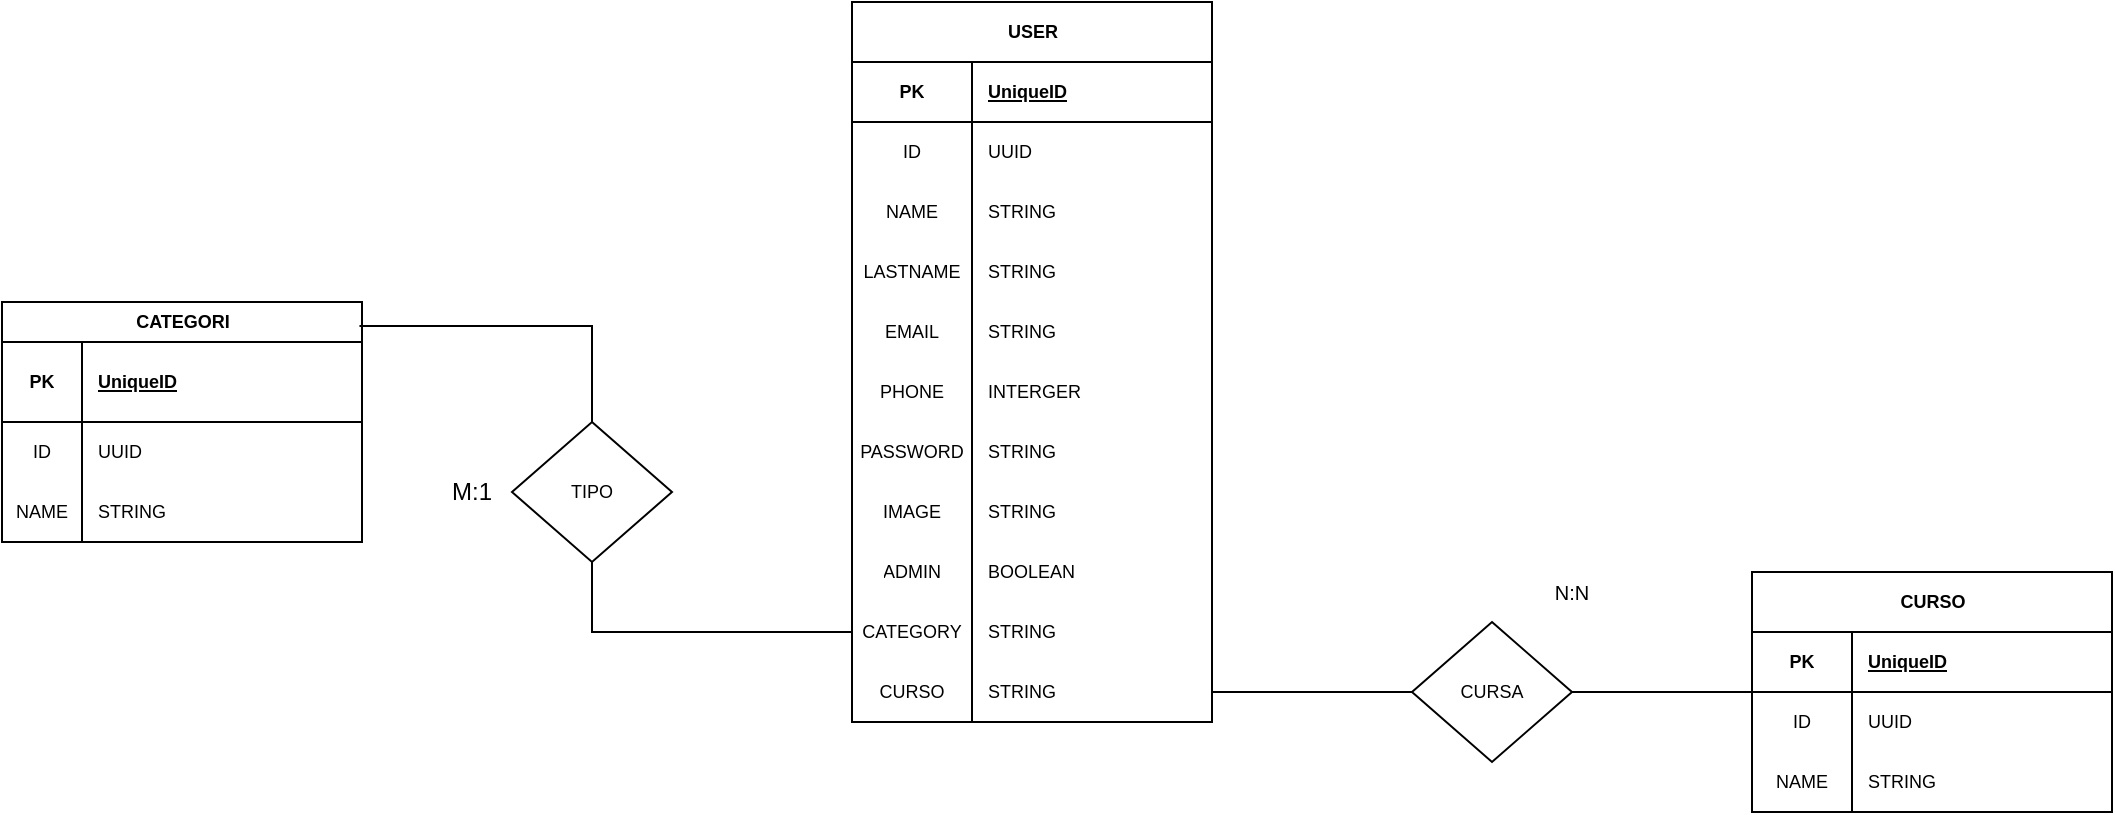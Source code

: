 <mxfile version="21.7.2" type="github">
  <diagram id="R2lEEEUBdFMjLlhIrx00" name="Page-1">
    <mxGraphModel dx="1173" dy="587" grid="1" gridSize="10" guides="1" tooltips="1" connect="1" arrows="1" fold="1" page="1" pageScale="1" pageWidth="850" pageHeight="1100" math="0" shadow="0" extFonts="Permanent Marker^https://fonts.googleapis.com/css?family=Permanent+Marker">
      <root>
        <mxCell id="0" />
        <mxCell id="1" parent="0" />
        <mxCell id="u_VCalXYm_4vvgC7jg7V-9" value="" style="endArrow=none;html=1;rounded=0;exitX=1;exitY=0.5;exitDx=0;exitDy=0;entryX=0;entryY=0.5;entryDx=0;entryDy=0;" edge="1" parent="1" source="u_VCalXYm_4vvgC7jg7V-6" target="u_VCalXYm_4vvgC7jg7V-98">
          <mxGeometry width="50" height="50" relative="1" as="geometry">
            <mxPoint x="250" y="69.66" as="sourcePoint" />
            <mxPoint x="320" y="69.66" as="targetPoint" />
            <Array as="points" />
          </mxGeometry>
        </mxCell>
        <mxCell id="u_VCalXYm_4vvgC7jg7V-10" value="N:N" style="text;strokeColor=none;align=center;fillColor=none;html=1;verticalAlign=middle;whiteSpace=wrap;rounded=0;fontSize=10;" vertex="1" parent="1">
          <mxGeometry x="1000" y="490" width="60" height="30" as="geometry" />
        </mxCell>
        <mxCell id="u_VCalXYm_4vvgC7jg7V-70" value="USER" style="shape=table;startSize=30;container=1;collapsible=1;childLayout=tableLayout;fixedRows=1;rowLines=0;fontStyle=1;align=center;resizeLast=1;html=1;labelBorderColor=none;fontSize=9;" vertex="1" parent="1">
          <mxGeometry x="670" y="210" width="180" height="360" as="geometry">
            <mxRectangle x="20" y="50" width="70" height="30" as="alternateBounds" />
          </mxGeometry>
        </mxCell>
        <mxCell id="u_VCalXYm_4vvgC7jg7V-71" value="" style="shape=tableRow;horizontal=0;startSize=0;swimlaneHead=0;swimlaneBody=0;fillColor=none;collapsible=0;dropTarget=0;points=[[0,0.5],[1,0.5]];portConstraint=eastwest;top=0;left=0;right=0;bottom=1;" vertex="1" parent="u_VCalXYm_4vvgC7jg7V-70">
          <mxGeometry y="30" width="180" height="30" as="geometry" />
        </mxCell>
        <mxCell id="u_VCalXYm_4vvgC7jg7V-72" value="PK" style="shape=partialRectangle;connectable=0;fillColor=none;top=0;left=0;bottom=0;right=0;fontStyle=1;overflow=hidden;whiteSpace=wrap;html=1;fontSize=9;" vertex="1" parent="u_VCalXYm_4vvgC7jg7V-71">
          <mxGeometry width="60" height="30" as="geometry">
            <mxRectangle width="60" height="30" as="alternateBounds" />
          </mxGeometry>
        </mxCell>
        <mxCell id="u_VCalXYm_4vvgC7jg7V-73" value="UniqueID" style="shape=partialRectangle;connectable=0;fillColor=none;top=0;left=0;bottom=0;right=0;align=left;spacingLeft=6;fontStyle=5;overflow=hidden;whiteSpace=wrap;html=1;fontSize=9;" vertex="1" parent="u_VCalXYm_4vvgC7jg7V-71">
          <mxGeometry x="60" width="120" height="30" as="geometry">
            <mxRectangle width="120" height="30" as="alternateBounds" />
          </mxGeometry>
        </mxCell>
        <mxCell id="u_VCalXYm_4vvgC7jg7V-74" value="" style="shape=tableRow;horizontal=0;startSize=0;swimlaneHead=0;swimlaneBody=0;fillColor=none;collapsible=0;dropTarget=0;points=[[0,0.5],[1,0.5]];portConstraint=eastwest;top=0;left=0;right=0;bottom=0;" vertex="1" parent="u_VCalXYm_4vvgC7jg7V-70">
          <mxGeometry y="60" width="180" height="30" as="geometry" />
        </mxCell>
        <mxCell id="u_VCalXYm_4vvgC7jg7V-75" value="ID" style="shape=partialRectangle;connectable=0;fillColor=none;top=0;left=0;bottom=0;right=0;editable=1;overflow=hidden;whiteSpace=wrap;html=1;fontSize=9;" vertex="1" parent="u_VCalXYm_4vvgC7jg7V-74">
          <mxGeometry width="60" height="30" as="geometry">
            <mxRectangle width="60" height="30" as="alternateBounds" />
          </mxGeometry>
        </mxCell>
        <mxCell id="u_VCalXYm_4vvgC7jg7V-76" value="UUID" style="shape=partialRectangle;connectable=0;fillColor=none;top=0;left=0;bottom=0;right=0;align=left;spacingLeft=6;overflow=hidden;whiteSpace=wrap;html=1;fontSize=9;" vertex="1" parent="u_VCalXYm_4vvgC7jg7V-74">
          <mxGeometry x="60" width="120" height="30" as="geometry">
            <mxRectangle width="120" height="30" as="alternateBounds" />
          </mxGeometry>
        </mxCell>
        <mxCell id="u_VCalXYm_4vvgC7jg7V-89" style="shape=tableRow;horizontal=0;startSize=0;swimlaneHead=0;swimlaneBody=0;fillColor=none;collapsible=0;dropTarget=0;points=[[0,0.5],[1,0.5]];portConstraint=eastwest;top=0;left=0;right=0;bottom=0;" vertex="1" parent="u_VCalXYm_4vvgC7jg7V-70">
          <mxGeometry y="90" width="180" height="30" as="geometry" />
        </mxCell>
        <mxCell id="u_VCalXYm_4vvgC7jg7V-90" value="NAME" style="shape=partialRectangle;connectable=0;fillColor=none;top=0;left=0;bottom=0;right=0;editable=1;overflow=hidden;whiteSpace=wrap;html=1;fontSize=9;" vertex="1" parent="u_VCalXYm_4vvgC7jg7V-89">
          <mxGeometry width="60" height="30" as="geometry">
            <mxRectangle width="60" height="30" as="alternateBounds" />
          </mxGeometry>
        </mxCell>
        <mxCell id="u_VCalXYm_4vvgC7jg7V-91" value="STRING" style="shape=partialRectangle;connectable=0;fillColor=none;top=0;left=0;bottom=0;right=0;align=left;spacingLeft=6;overflow=hidden;whiteSpace=wrap;html=1;fontSize=9;" vertex="1" parent="u_VCalXYm_4vvgC7jg7V-89">
          <mxGeometry x="60" width="120" height="30" as="geometry">
            <mxRectangle width="120" height="30" as="alternateBounds" />
          </mxGeometry>
        </mxCell>
        <mxCell id="u_VCalXYm_4vvgC7jg7V-86" style="shape=tableRow;horizontal=0;startSize=0;swimlaneHead=0;swimlaneBody=0;fillColor=none;collapsible=0;dropTarget=0;points=[[0,0.5],[1,0.5]];portConstraint=eastwest;top=0;left=0;right=0;bottom=0;" vertex="1" parent="u_VCalXYm_4vvgC7jg7V-70">
          <mxGeometry y="120" width="180" height="30" as="geometry" />
        </mxCell>
        <mxCell id="u_VCalXYm_4vvgC7jg7V-87" value="LASTNAME" style="shape=partialRectangle;connectable=0;fillColor=none;top=0;left=0;bottom=0;right=0;editable=1;overflow=hidden;whiteSpace=wrap;html=1;fontSize=9;" vertex="1" parent="u_VCalXYm_4vvgC7jg7V-86">
          <mxGeometry width="60" height="30" as="geometry">
            <mxRectangle width="60" height="30" as="alternateBounds" />
          </mxGeometry>
        </mxCell>
        <mxCell id="u_VCalXYm_4vvgC7jg7V-88" value="STRING" style="shape=partialRectangle;connectable=0;fillColor=none;top=0;left=0;bottom=0;right=0;align=left;spacingLeft=6;overflow=hidden;whiteSpace=wrap;html=1;fontSize=9;" vertex="1" parent="u_VCalXYm_4vvgC7jg7V-86">
          <mxGeometry x="60" width="120" height="30" as="geometry">
            <mxRectangle width="120" height="30" as="alternateBounds" />
          </mxGeometry>
        </mxCell>
        <mxCell id="u_VCalXYm_4vvgC7jg7V-83" style="shape=tableRow;horizontal=0;startSize=0;swimlaneHead=0;swimlaneBody=0;fillColor=none;collapsible=0;dropTarget=0;points=[[0,0.5],[1,0.5]];portConstraint=eastwest;top=0;left=0;right=0;bottom=0;" vertex="1" parent="u_VCalXYm_4vvgC7jg7V-70">
          <mxGeometry y="150" width="180" height="30" as="geometry" />
        </mxCell>
        <mxCell id="u_VCalXYm_4vvgC7jg7V-84" value="EMAIL" style="shape=partialRectangle;connectable=0;fillColor=none;top=0;left=0;bottom=0;right=0;editable=1;overflow=hidden;whiteSpace=wrap;html=1;fontSize=9;" vertex="1" parent="u_VCalXYm_4vvgC7jg7V-83">
          <mxGeometry width="60" height="30" as="geometry">
            <mxRectangle width="60" height="30" as="alternateBounds" />
          </mxGeometry>
        </mxCell>
        <mxCell id="u_VCalXYm_4vvgC7jg7V-85" value="STRING" style="shape=partialRectangle;connectable=0;fillColor=none;top=0;left=0;bottom=0;right=0;align=left;spacingLeft=6;overflow=hidden;whiteSpace=wrap;html=1;fontSize=9;" vertex="1" parent="u_VCalXYm_4vvgC7jg7V-83">
          <mxGeometry x="60" width="120" height="30" as="geometry">
            <mxRectangle width="120" height="30" as="alternateBounds" />
          </mxGeometry>
        </mxCell>
        <mxCell id="u_VCalXYm_4vvgC7jg7V-77" value="" style="shape=tableRow;horizontal=0;startSize=0;swimlaneHead=0;swimlaneBody=0;fillColor=none;collapsible=0;dropTarget=0;points=[[0,0.5],[1,0.5]];portConstraint=eastwest;top=0;left=0;right=0;bottom=0;" vertex="1" parent="u_VCalXYm_4vvgC7jg7V-70">
          <mxGeometry y="180" width="180" height="30" as="geometry" />
        </mxCell>
        <mxCell id="u_VCalXYm_4vvgC7jg7V-78" value="PHONE" style="shape=partialRectangle;connectable=0;fillColor=none;top=0;left=0;bottom=0;right=0;editable=1;overflow=hidden;whiteSpace=wrap;html=1;fontSize=9;" vertex="1" parent="u_VCalXYm_4vvgC7jg7V-77">
          <mxGeometry width="60" height="30" as="geometry">
            <mxRectangle width="60" height="30" as="alternateBounds" />
          </mxGeometry>
        </mxCell>
        <mxCell id="u_VCalXYm_4vvgC7jg7V-79" value="INTERGER" style="shape=partialRectangle;connectable=0;fillColor=none;top=0;left=0;bottom=0;right=0;align=left;spacingLeft=6;overflow=hidden;whiteSpace=wrap;html=1;fontSize=9;" vertex="1" parent="u_VCalXYm_4vvgC7jg7V-77">
          <mxGeometry x="60" width="120" height="30" as="geometry">
            <mxRectangle width="120" height="30" as="alternateBounds" />
          </mxGeometry>
        </mxCell>
        <mxCell id="u_VCalXYm_4vvgC7jg7V-80" value="" style="shape=tableRow;horizontal=0;startSize=0;swimlaneHead=0;swimlaneBody=0;fillColor=none;collapsible=0;dropTarget=0;points=[[0,0.5],[1,0.5]];portConstraint=eastwest;top=0;left=0;right=0;bottom=0;" vertex="1" parent="u_VCalXYm_4vvgC7jg7V-70">
          <mxGeometry y="210" width="180" height="30" as="geometry" />
        </mxCell>
        <mxCell id="u_VCalXYm_4vvgC7jg7V-81" value="PASSWORD" style="shape=partialRectangle;connectable=0;fillColor=none;top=0;left=0;bottom=0;right=0;editable=1;overflow=hidden;whiteSpace=wrap;html=1;fontSize=9;" vertex="1" parent="u_VCalXYm_4vvgC7jg7V-80">
          <mxGeometry width="60" height="30" as="geometry">
            <mxRectangle width="60" height="30" as="alternateBounds" />
          </mxGeometry>
        </mxCell>
        <mxCell id="u_VCalXYm_4vvgC7jg7V-82" value="STRING" style="shape=partialRectangle;connectable=0;fillColor=none;top=0;left=0;bottom=0;right=0;align=left;spacingLeft=6;overflow=hidden;whiteSpace=wrap;html=1;fontSize=9;" vertex="1" parent="u_VCalXYm_4vvgC7jg7V-80">
          <mxGeometry x="60" width="120" height="30" as="geometry">
            <mxRectangle width="120" height="30" as="alternateBounds" />
          </mxGeometry>
        </mxCell>
        <mxCell id="u_VCalXYm_4vvgC7jg7V-92" style="shape=tableRow;horizontal=0;startSize=0;swimlaneHead=0;swimlaneBody=0;fillColor=none;collapsible=0;dropTarget=0;points=[[0,0.5],[1,0.5]];portConstraint=eastwest;top=0;left=0;right=0;bottom=0;" vertex="1" parent="u_VCalXYm_4vvgC7jg7V-70">
          <mxGeometry y="240" width="180" height="30" as="geometry" />
        </mxCell>
        <mxCell id="u_VCalXYm_4vvgC7jg7V-93" value="IMAGE" style="shape=partialRectangle;connectable=0;fillColor=none;top=0;left=0;bottom=0;right=0;editable=1;overflow=hidden;whiteSpace=wrap;html=1;fontSize=9;" vertex="1" parent="u_VCalXYm_4vvgC7jg7V-92">
          <mxGeometry width="60" height="30" as="geometry">
            <mxRectangle width="60" height="30" as="alternateBounds" />
          </mxGeometry>
        </mxCell>
        <mxCell id="u_VCalXYm_4vvgC7jg7V-94" value="STRING" style="shape=partialRectangle;connectable=0;fillColor=none;top=0;left=0;bottom=0;right=0;align=left;spacingLeft=6;overflow=hidden;whiteSpace=wrap;html=1;fontSize=9;" vertex="1" parent="u_VCalXYm_4vvgC7jg7V-92">
          <mxGeometry x="60" width="120" height="30" as="geometry">
            <mxRectangle width="120" height="30" as="alternateBounds" />
          </mxGeometry>
        </mxCell>
        <mxCell id="u_VCalXYm_4vvgC7jg7V-95" style="shape=tableRow;horizontal=0;startSize=0;swimlaneHead=0;swimlaneBody=0;fillColor=none;collapsible=0;dropTarget=0;points=[[0,0.5],[1,0.5]];portConstraint=eastwest;top=0;left=0;right=0;bottom=0;" vertex="1" parent="u_VCalXYm_4vvgC7jg7V-70">
          <mxGeometry y="270" width="180" height="30" as="geometry" />
        </mxCell>
        <mxCell id="u_VCalXYm_4vvgC7jg7V-96" value="ADMIN" style="shape=partialRectangle;connectable=0;fillColor=none;top=0;left=0;bottom=0;right=0;editable=1;overflow=hidden;whiteSpace=wrap;html=1;fontSize=9;" vertex="1" parent="u_VCalXYm_4vvgC7jg7V-95">
          <mxGeometry width="60" height="30" as="geometry">
            <mxRectangle width="60" height="30" as="alternateBounds" />
          </mxGeometry>
        </mxCell>
        <mxCell id="u_VCalXYm_4vvgC7jg7V-97" value="BOOLEAN" style="shape=partialRectangle;connectable=0;fillColor=none;top=0;left=0;bottom=0;right=0;align=left;spacingLeft=6;overflow=hidden;whiteSpace=wrap;html=1;fontSize=9;" vertex="1" parent="u_VCalXYm_4vvgC7jg7V-95">
          <mxGeometry x="60" width="120" height="30" as="geometry">
            <mxRectangle width="120" height="30" as="alternateBounds" />
          </mxGeometry>
        </mxCell>
        <mxCell id="u_VCalXYm_4vvgC7jg7V-133" style="shape=tableRow;horizontal=0;startSize=0;swimlaneHead=0;swimlaneBody=0;fillColor=none;collapsible=0;dropTarget=0;points=[[0,0.5],[1,0.5]];portConstraint=eastwest;top=0;left=0;right=0;bottom=0;" vertex="1" parent="u_VCalXYm_4vvgC7jg7V-70">
          <mxGeometry y="300" width="180" height="30" as="geometry" />
        </mxCell>
        <mxCell id="u_VCalXYm_4vvgC7jg7V-134" value="CATEGORY" style="shape=partialRectangle;connectable=0;fillColor=none;top=0;left=0;bottom=0;right=0;editable=1;overflow=hidden;whiteSpace=wrap;html=1;fontSize=9;" vertex="1" parent="u_VCalXYm_4vvgC7jg7V-133">
          <mxGeometry width="60" height="30" as="geometry">
            <mxRectangle width="60" height="30" as="alternateBounds" />
          </mxGeometry>
        </mxCell>
        <mxCell id="u_VCalXYm_4vvgC7jg7V-135" value="STRING" style="shape=partialRectangle;connectable=0;fillColor=none;top=0;left=0;bottom=0;right=0;align=left;spacingLeft=6;overflow=hidden;whiteSpace=wrap;html=1;fontSize=9;" vertex="1" parent="u_VCalXYm_4vvgC7jg7V-133">
          <mxGeometry x="60" width="120" height="30" as="geometry">
            <mxRectangle width="120" height="30" as="alternateBounds" />
          </mxGeometry>
        </mxCell>
        <mxCell id="u_VCalXYm_4vvgC7jg7V-130" style="shape=tableRow;horizontal=0;startSize=0;swimlaneHead=0;swimlaneBody=0;fillColor=none;collapsible=0;dropTarget=0;points=[[0,0.5],[1,0.5]];portConstraint=eastwest;top=0;left=0;right=0;bottom=0;" vertex="1" parent="u_VCalXYm_4vvgC7jg7V-70">
          <mxGeometry y="330" width="180" height="30" as="geometry" />
        </mxCell>
        <mxCell id="u_VCalXYm_4vvgC7jg7V-131" value="CURSO" style="shape=partialRectangle;connectable=0;fillColor=none;top=0;left=0;bottom=0;right=0;editable=1;overflow=hidden;whiteSpace=wrap;html=1;fontSize=9;" vertex="1" parent="u_VCalXYm_4vvgC7jg7V-130">
          <mxGeometry width="60" height="30" as="geometry">
            <mxRectangle width="60" height="30" as="alternateBounds" />
          </mxGeometry>
        </mxCell>
        <mxCell id="u_VCalXYm_4vvgC7jg7V-132" value="STRING" style="shape=partialRectangle;connectable=0;fillColor=none;top=0;left=0;bottom=0;right=0;align=left;spacingLeft=6;overflow=hidden;whiteSpace=wrap;html=1;fontSize=9;" vertex="1" parent="u_VCalXYm_4vvgC7jg7V-130">
          <mxGeometry x="60" width="120" height="30" as="geometry">
            <mxRectangle width="120" height="30" as="alternateBounds" />
          </mxGeometry>
        </mxCell>
        <mxCell id="u_VCalXYm_4vvgC7jg7V-98" value="CURSO" style="shape=table;startSize=30;container=1;collapsible=1;childLayout=tableLayout;fixedRows=1;rowLines=0;fontStyle=1;align=center;resizeLast=1;html=1;fontSize=9;" vertex="1" parent="1">
          <mxGeometry x="1120" y="495" width="180" height="120" as="geometry">
            <mxRectangle x="1205" y="500" width="70" height="30" as="alternateBounds" />
          </mxGeometry>
        </mxCell>
        <mxCell id="u_VCalXYm_4vvgC7jg7V-99" value="" style="shape=tableRow;horizontal=0;startSize=0;swimlaneHead=0;swimlaneBody=0;fillColor=none;collapsible=0;dropTarget=0;points=[[0,0.5],[1,0.5]];portConstraint=eastwest;top=0;left=0;right=0;bottom=1;" vertex="1" parent="u_VCalXYm_4vvgC7jg7V-98">
          <mxGeometry y="30" width="180" height="30" as="geometry" />
        </mxCell>
        <mxCell id="u_VCalXYm_4vvgC7jg7V-100" value="PK" style="shape=partialRectangle;connectable=0;fillColor=none;top=0;left=0;bottom=0;right=0;fontStyle=1;overflow=hidden;whiteSpace=wrap;html=1;fontSize=9;" vertex="1" parent="u_VCalXYm_4vvgC7jg7V-99">
          <mxGeometry width="50.0" height="30" as="geometry">
            <mxRectangle width="50.0" height="30" as="alternateBounds" />
          </mxGeometry>
        </mxCell>
        <mxCell id="u_VCalXYm_4vvgC7jg7V-101" value="UniqueID" style="shape=partialRectangle;connectable=0;fillColor=none;top=0;left=0;bottom=0;right=0;align=left;spacingLeft=6;fontStyle=5;overflow=hidden;whiteSpace=wrap;html=1;fontSize=9;" vertex="1" parent="u_VCalXYm_4vvgC7jg7V-99">
          <mxGeometry x="50.0" width="130.0" height="30" as="geometry">
            <mxRectangle width="130.0" height="30" as="alternateBounds" />
          </mxGeometry>
        </mxCell>
        <mxCell id="u_VCalXYm_4vvgC7jg7V-102" value="" style="shape=tableRow;horizontal=0;startSize=0;swimlaneHead=0;swimlaneBody=0;fillColor=none;collapsible=0;dropTarget=0;points=[[0,0.5],[1,0.5]];portConstraint=eastwest;top=0;left=0;right=0;bottom=0;" vertex="1" parent="u_VCalXYm_4vvgC7jg7V-98">
          <mxGeometry y="60" width="180" height="30" as="geometry" />
        </mxCell>
        <mxCell id="u_VCalXYm_4vvgC7jg7V-103" value="ID" style="shape=partialRectangle;connectable=0;fillColor=none;top=0;left=0;bottom=0;right=0;editable=1;overflow=hidden;whiteSpace=wrap;html=1;fontSize=9;" vertex="1" parent="u_VCalXYm_4vvgC7jg7V-102">
          <mxGeometry width="50.0" height="30" as="geometry">
            <mxRectangle width="50.0" height="30" as="alternateBounds" />
          </mxGeometry>
        </mxCell>
        <mxCell id="u_VCalXYm_4vvgC7jg7V-104" value="UUID" style="shape=partialRectangle;connectable=0;fillColor=none;top=0;left=0;bottom=0;right=0;align=left;spacingLeft=6;overflow=hidden;whiteSpace=wrap;html=1;fontSize=9;" vertex="1" parent="u_VCalXYm_4vvgC7jg7V-102">
          <mxGeometry x="50.0" width="130.0" height="30" as="geometry">
            <mxRectangle width="130.0" height="30" as="alternateBounds" />
          </mxGeometry>
        </mxCell>
        <mxCell id="u_VCalXYm_4vvgC7jg7V-105" value="" style="shape=tableRow;horizontal=0;startSize=0;swimlaneHead=0;swimlaneBody=0;fillColor=none;collapsible=0;dropTarget=0;points=[[0,0.5],[1,0.5]];portConstraint=eastwest;top=0;left=0;right=0;bottom=0;" vertex="1" parent="u_VCalXYm_4vvgC7jg7V-98">
          <mxGeometry y="90" width="180" height="30" as="geometry" />
        </mxCell>
        <mxCell id="u_VCalXYm_4vvgC7jg7V-106" value="NAME" style="shape=partialRectangle;connectable=0;fillColor=none;top=0;left=0;bottom=0;right=0;editable=1;overflow=hidden;whiteSpace=wrap;html=1;fontSize=9;" vertex="1" parent="u_VCalXYm_4vvgC7jg7V-105">
          <mxGeometry width="50.0" height="30" as="geometry">
            <mxRectangle width="50.0" height="30" as="alternateBounds" />
          </mxGeometry>
        </mxCell>
        <mxCell id="u_VCalXYm_4vvgC7jg7V-107" value="STRING" style="shape=partialRectangle;connectable=0;fillColor=none;top=0;left=0;bottom=0;right=0;align=left;spacingLeft=6;overflow=hidden;whiteSpace=wrap;html=1;fontSize=9;" vertex="1" parent="u_VCalXYm_4vvgC7jg7V-105">
          <mxGeometry x="50.0" width="130.0" height="30" as="geometry">
            <mxRectangle width="130.0" height="30" as="alternateBounds" />
          </mxGeometry>
        </mxCell>
        <mxCell id="u_VCalXYm_4vvgC7jg7V-6" value="CURSA" style="rhombus;whiteSpace=wrap;html=1;fontSize=9;" vertex="1" parent="1">
          <mxGeometry x="950" y="520" width="80" height="70" as="geometry" />
        </mxCell>
        <mxCell id="u_VCalXYm_4vvgC7jg7V-116" value="CATEGORI" style="shape=table;startSize=20;container=1;collapsible=1;childLayout=tableLayout;fixedRows=1;rowLines=0;fontStyle=1;align=center;resizeLast=1;html=1;fontSize=9;" vertex="1" parent="1">
          <mxGeometry x="245" y="360" width="180" height="120" as="geometry" />
        </mxCell>
        <mxCell id="u_VCalXYm_4vvgC7jg7V-117" value="" style="shape=tableRow;horizontal=0;startSize=0;swimlaneHead=0;swimlaneBody=0;fillColor=none;collapsible=0;dropTarget=0;points=[[0,0.5],[1,0.5]];portConstraint=eastwest;top=0;left=0;right=0;bottom=1;" vertex="1" parent="u_VCalXYm_4vvgC7jg7V-116">
          <mxGeometry y="20" width="180" height="40" as="geometry" />
        </mxCell>
        <mxCell id="u_VCalXYm_4vvgC7jg7V-118" value="PK" style="shape=partialRectangle;connectable=0;fillColor=none;top=0;left=0;bottom=0;right=0;fontStyle=1;overflow=hidden;whiteSpace=wrap;html=1;fontSize=9;" vertex="1" parent="u_VCalXYm_4vvgC7jg7V-117">
          <mxGeometry width="40" height="40" as="geometry">
            <mxRectangle width="40" height="40" as="alternateBounds" />
          </mxGeometry>
        </mxCell>
        <mxCell id="u_VCalXYm_4vvgC7jg7V-119" value="UniqueID" style="shape=partialRectangle;connectable=0;fillColor=none;top=0;left=0;bottom=0;right=0;align=left;spacingLeft=6;fontStyle=5;overflow=hidden;whiteSpace=wrap;html=1;fontSize=9;" vertex="1" parent="u_VCalXYm_4vvgC7jg7V-117">
          <mxGeometry x="40" width="140" height="40" as="geometry">
            <mxRectangle width="140" height="40" as="alternateBounds" />
          </mxGeometry>
        </mxCell>
        <mxCell id="u_VCalXYm_4vvgC7jg7V-120" value="" style="shape=tableRow;horizontal=0;startSize=0;swimlaneHead=0;swimlaneBody=0;fillColor=none;collapsible=0;dropTarget=0;points=[[0,0.5],[1,0.5]];portConstraint=eastwest;top=0;left=0;right=0;bottom=0;" vertex="1" parent="u_VCalXYm_4vvgC7jg7V-116">
          <mxGeometry y="60" width="180" height="30" as="geometry" />
        </mxCell>
        <mxCell id="u_VCalXYm_4vvgC7jg7V-121" value="ID" style="shape=partialRectangle;connectable=0;fillColor=none;top=0;left=0;bottom=0;right=0;editable=1;overflow=hidden;whiteSpace=wrap;html=1;fontSize=9;" vertex="1" parent="u_VCalXYm_4vvgC7jg7V-120">
          <mxGeometry width="40" height="30" as="geometry">
            <mxRectangle width="40" height="30" as="alternateBounds" />
          </mxGeometry>
        </mxCell>
        <mxCell id="u_VCalXYm_4vvgC7jg7V-122" value="UUID" style="shape=partialRectangle;connectable=0;fillColor=none;top=0;left=0;bottom=0;right=0;align=left;spacingLeft=6;overflow=hidden;whiteSpace=wrap;html=1;fontSize=9;" vertex="1" parent="u_VCalXYm_4vvgC7jg7V-120">
          <mxGeometry x="40" width="140" height="30" as="geometry">
            <mxRectangle width="140" height="30" as="alternateBounds" />
          </mxGeometry>
        </mxCell>
        <mxCell id="u_VCalXYm_4vvgC7jg7V-123" value="" style="shape=tableRow;horizontal=0;startSize=0;swimlaneHead=0;swimlaneBody=0;fillColor=none;collapsible=0;dropTarget=0;points=[[0,0.5],[1,0.5]];portConstraint=eastwest;top=0;left=0;right=0;bottom=0;" vertex="1" parent="u_VCalXYm_4vvgC7jg7V-116">
          <mxGeometry y="90" width="180" height="30" as="geometry" />
        </mxCell>
        <mxCell id="u_VCalXYm_4vvgC7jg7V-124" value="NAME" style="shape=partialRectangle;connectable=0;fillColor=none;top=0;left=0;bottom=0;right=0;editable=1;overflow=hidden;whiteSpace=wrap;html=1;fontSize=9;" vertex="1" parent="u_VCalXYm_4vvgC7jg7V-123">
          <mxGeometry width="40" height="30" as="geometry">
            <mxRectangle width="40" height="30" as="alternateBounds" />
          </mxGeometry>
        </mxCell>
        <mxCell id="u_VCalXYm_4vvgC7jg7V-125" value="STRING" style="shape=partialRectangle;connectable=0;fillColor=none;top=0;left=0;bottom=0;right=0;align=left;spacingLeft=6;overflow=hidden;whiteSpace=wrap;html=1;fontSize=9;" vertex="1" parent="u_VCalXYm_4vvgC7jg7V-123">
          <mxGeometry x="40" width="140" height="30" as="geometry">
            <mxRectangle width="140" height="30" as="alternateBounds" />
          </mxGeometry>
        </mxCell>
        <mxCell id="u_VCalXYm_4vvgC7jg7V-129" value="" style="endArrow=none;html=1;rounded=0;entryX=0;entryY=0.5;entryDx=0;entryDy=0;exitX=1;exitY=0.5;exitDx=0;exitDy=0;" edge="1" parent="1" source="u_VCalXYm_4vvgC7jg7V-130" target="u_VCalXYm_4vvgC7jg7V-6">
          <mxGeometry width="50" height="50" relative="1" as="geometry">
            <mxPoint x="100" y="130" as="sourcePoint" />
            <mxPoint x="150" y="80" as="targetPoint" />
          </mxGeometry>
        </mxCell>
        <mxCell id="u_VCalXYm_4vvgC7jg7V-136" value="TIPO" style="rhombus;whiteSpace=wrap;html=1;fontSize=9;" vertex="1" parent="1">
          <mxGeometry x="500" y="420" width="80" height="70" as="geometry" />
        </mxCell>
        <mxCell id="u_VCalXYm_4vvgC7jg7V-139" value="" style="endArrow=none;html=1;rounded=0;entryX=0.5;entryY=0;entryDx=0;entryDy=0;exitX=0.993;exitY=0.1;exitDx=0;exitDy=0;exitPerimeter=0;" edge="1" parent="1" source="u_VCalXYm_4vvgC7jg7V-116" target="u_VCalXYm_4vvgC7jg7V-136">
          <mxGeometry width="50" height="50" relative="1" as="geometry">
            <mxPoint x="420" y="390" as="sourcePoint" />
            <mxPoint x="470" y="340" as="targetPoint" />
            <Array as="points">
              <mxPoint x="540" y="372" />
            </Array>
          </mxGeometry>
        </mxCell>
        <mxCell id="u_VCalXYm_4vvgC7jg7V-140" value="" style="endArrow=none;html=1;rounded=0;entryX=0;entryY=0.5;entryDx=0;entryDy=0;exitX=0.5;exitY=1;exitDx=0;exitDy=0;" edge="1" parent="1" source="u_VCalXYm_4vvgC7jg7V-136" target="u_VCalXYm_4vvgC7jg7V-133">
          <mxGeometry width="50" height="50" relative="1" as="geometry">
            <mxPoint x="590" y="410" as="sourcePoint" />
            <mxPoint x="676" y="473" as="targetPoint" />
            <Array as="points">
              <mxPoint x="540" y="525" />
            </Array>
          </mxGeometry>
        </mxCell>
        <mxCell id="u_VCalXYm_4vvgC7jg7V-214" value="M:1" style="text;strokeColor=none;align=center;fillColor=none;html=1;verticalAlign=middle;whiteSpace=wrap;rounded=0;" vertex="1" parent="1">
          <mxGeometry x="450" y="440" width="60" height="30" as="geometry" />
        </mxCell>
      </root>
    </mxGraphModel>
  </diagram>
</mxfile>
